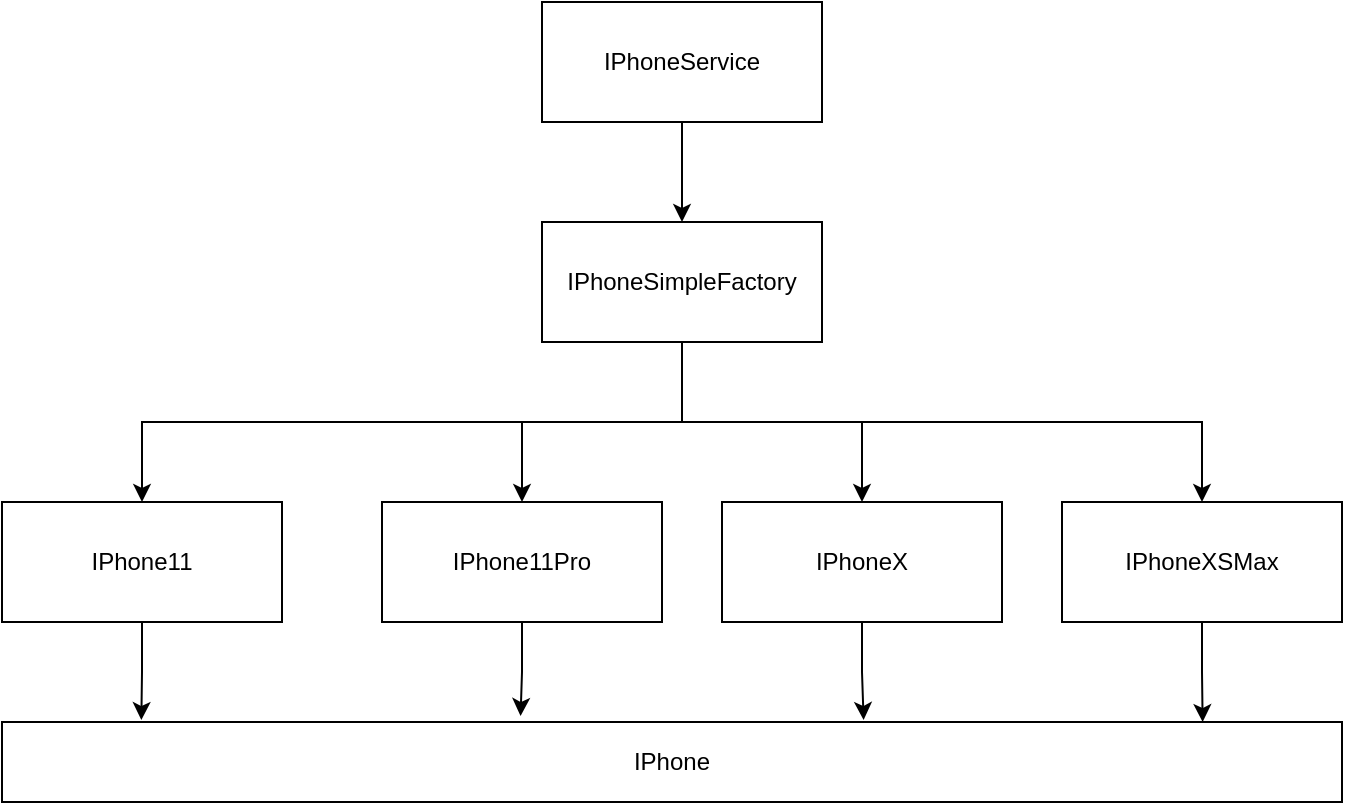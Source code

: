 <mxfile version="16.5.1" type="device"><diagram id="SkYGHjCKd2XxmBdXCMok" name="Página-1"><mxGraphModel dx="1108" dy="553" grid="1" gridSize="10" guides="1" tooltips="1" connect="1" arrows="1" fold="1" page="1" pageScale="1" pageWidth="827" pageHeight="1169" math="0" shadow="0"><root><mxCell id="0"/><mxCell id="1" parent="0"/><mxCell id="wSZTl_EKw1X7VAzwG9Mw-8" value="" style="edgeStyle=orthogonalEdgeStyle;rounded=0;orthogonalLoop=1;jettySize=auto;html=1;" edge="1" parent="1" source="wSZTl_EKw1X7VAzwG9Mw-1" target="wSZTl_EKw1X7VAzwG9Mw-2"><mxGeometry relative="1" as="geometry"/></mxCell><mxCell id="wSZTl_EKw1X7VAzwG9Mw-1" value="IPhoneService" style="rounded=0;whiteSpace=wrap;html=1;" vertex="1" parent="1"><mxGeometry x="370" y="120" width="140" height="60" as="geometry"/></mxCell><mxCell id="wSZTl_EKw1X7VAzwG9Mw-9" style="edgeStyle=orthogonalEdgeStyle;rounded=0;orthogonalLoop=1;jettySize=auto;html=1;exitX=0.5;exitY=1;exitDx=0;exitDy=0;entryX=0.5;entryY=0;entryDx=0;entryDy=0;" edge="1" parent="1" source="wSZTl_EKw1X7VAzwG9Mw-2" target="wSZTl_EKw1X7VAzwG9Mw-3"><mxGeometry relative="1" as="geometry"/></mxCell><mxCell id="wSZTl_EKw1X7VAzwG9Mw-10" style="edgeStyle=orthogonalEdgeStyle;rounded=0;orthogonalLoop=1;jettySize=auto;html=1;exitX=0.5;exitY=1;exitDx=0;exitDy=0;entryX=0.5;entryY=0;entryDx=0;entryDy=0;" edge="1" parent="1" source="wSZTl_EKw1X7VAzwG9Mw-2" target="wSZTl_EKw1X7VAzwG9Mw-4"><mxGeometry relative="1" as="geometry"/></mxCell><mxCell id="wSZTl_EKw1X7VAzwG9Mw-11" style="edgeStyle=orthogonalEdgeStyle;rounded=0;orthogonalLoop=1;jettySize=auto;html=1;exitX=0.5;exitY=1;exitDx=0;exitDy=0;entryX=0.5;entryY=0;entryDx=0;entryDy=0;" edge="1" parent="1" source="wSZTl_EKw1X7VAzwG9Mw-2" target="wSZTl_EKw1X7VAzwG9Mw-5"><mxGeometry relative="1" as="geometry"/></mxCell><mxCell id="wSZTl_EKw1X7VAzwG9Mw-12" style="edgeStyle=orthogonalEdgeStyle;rounded=0;orthogonalLoop=1;jettySize=auto;html=1;exitX=0.5;exitY=1;exitDx=0;exitDy=0;" edge="1" parent="1" source="wSZTl_EKw1X7VAzwG9Mw-2" target="wSZTl_EKw1X7VAzwG9Mw-6"><mxGeometry relative="1" as="geometry"/></mxCell><mxCell id="wSZTl_EKw1X7VAzwG9Mw-2" value="IPhoneSimpleFactory" style="rounded=0;whiteSpace=wrap;html=1;" vertex="1" parent="1"><mxGeometry x="370" y="230" width="140" height="60" as="geometry"/></mxCell><mxCell id="wSZTl_EKw1X7VAzwG9Mw-14" style="edgeStyle=orthogonalEdgeStyle;rounded=0;orthogonalLoop=1;jettySize=auto;html=1;exitX=0.5;exitY=1;exitDx=0;exitDy=0;entryX=0.104;entryY=-0.025;entryDx=0;entryDy=0;entryPerimeter=0;" edge="1" parent="1" source="wSZTl_EKw1X7VAzwG9Mw-3" target="wSZTl_EKw1X7VAzwG9Mw-7"><mxGeometry relative="1" as="geometry"/></mxCell><mxCell id="wSZTl_EKw1X7VAzwG9Mw-3" value="IPhone11" style="rounded=0;whiteSpace=wrap;html=1;" vertex="1" parent="1"><mxGeometry x="100" y="370" width="140" height="60" as="geometry"/></mxCell><mxCell id="wSZTl_EKw1X7VAzwG9Mw-16" style="edgeStyle=orthogonalEdgeStyle;rounded=0;orthogonalLoop=1;jettySize=auto;html=1;exitX=0.5;exitY=1;exitDx=0;exitDy=0;entryX=0.387;entryY=-0.075;entryDx=0;entryDy=0;entryPerimeter=0;" edge="1" parent="1" source="wSZTl_EKw1X7VAzwG9Mw-4" target="wSZTl_EKw1X7VAzwG9Mw-7"><mxGeometry relative="1" as="geometry"/></mxCell><mxCell id="wSZTl_EKw1X7VAzwG9Mw-4" value="IPhone11Pro" style="rounded=0;whiteSpace=wrap;html=1;" vertex="1" parent="1"><mxGeometry x="290" y="370" width="140" height="60" as="geometry"/></mxCell><mxCell id="wSZTl_EKw1X7VAzwG9Mw-18" style="edgeStyle=orthogonalEdgeStyle;rounded=0;orthogonalLoop=1;jettySize=auto;html=1;exitX=0.5;exitY=1;exitDx=0;exitDy=0;entryX=0.643;entryY=-0.025;entryDx=0;entryDy=0;entryPerimeter=0;" edge="1" parent="1" source="wSZTl_EKw1X7VAzwG9Mw-5" target="wSZTl_EKw1X7VAzwG9Mw-7"><mxGeometry relative="1" as="geometry"/></mxCell><mxCell id="wSZTl_EKw1X7VAzwG9Mw-5" value="IPhoneX" style="rounded=0;whiteSpace=wrap;html=1;" vertex="1" parent="1"><mxGeometry x="460" y="370" width="140" height="60" as="geometry"/></mxCell><mxCell id="wSZTl_EKw1X7VAzwG9Mw-19" style="edgeStyle=orthogonalEdgeStyle;rounded=0;orthogonalLoop=1;jettySize=auto;html=1;exitX=0.5;exitY=1;exitDx=0;exitDy=0;entryX=0.896;entryY=0;entryDx=0;entryDy=0;entryPerimeter=0;" edge="1" parent="1" source="wSZTl_EKw1X7VAzwG9Mw-6" target="wSZTl_EKw1X7VAzwG9Mw-7"><mxGeometry relative="1" as="geometry"/></mxCell><mxCell id="wSZTl_EKw1X7VAzwG9Mw-6" value="IPhoneXSMax" style="rounded=0;whiteSpace=wrap;html=1;" vertex="1" parent="1"><mxGeometry x="630" y="370" width="140" height="60" as="geometry"/></mxCell><mxCell id="wSZTl_EKw1X7VAzwG9Mw-7" value="IPhone" style="rounded=0;whiteSpace=wrap;html=1;" vertex="1" parent="1"><mxGeometry x="100" y="480" width="670" height="40" as="geometry"/></mxCell></root></mxGraphModel></diagram></mxfile>